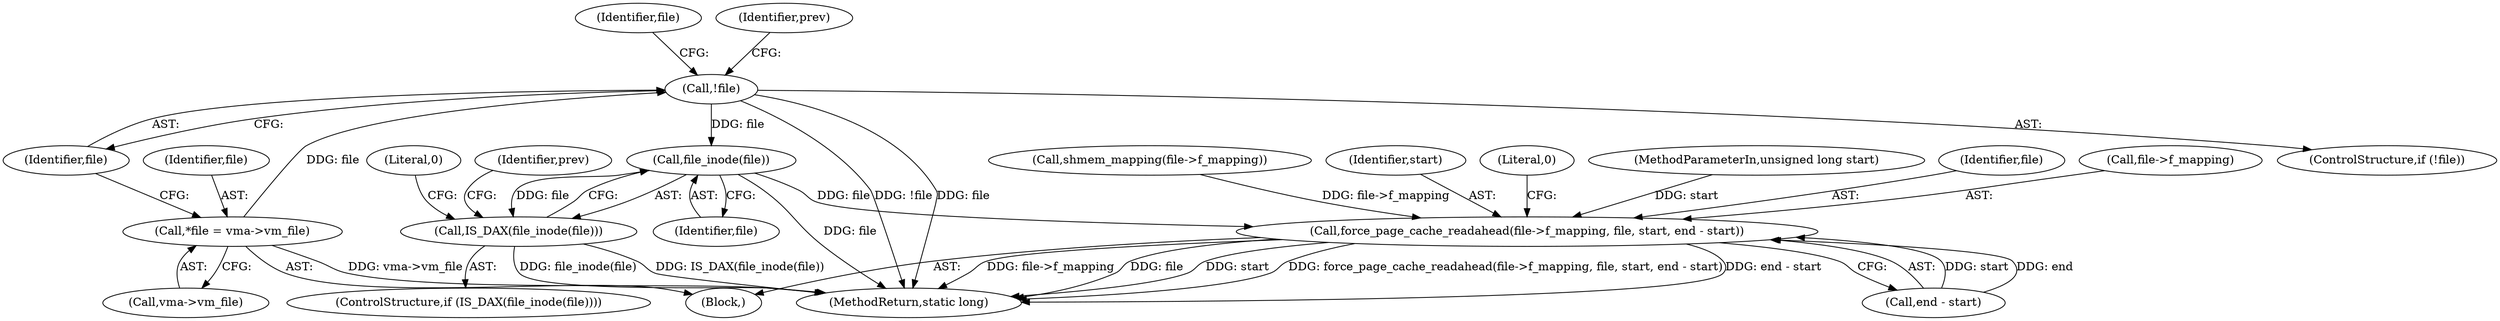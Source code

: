 digraph "0_linux_6ea8d958a2c95a1d514015d4e29ba21a8c0a1a91@pointer" {
"1000114" [label="(Call,!file)"];
"1000108" [label="(Call,*file = vma->vm_file)"];
"1000148" [label="(Call,file_inode(file))"];
"1000147" [label="(Call,IS_DAX(file_inode(file)))"];
"1000194" [label="(Call,force_page_cache_readahead(file->f_mapping, file, start, end - start))"];
"1000104" [label="(MethodParameterIn,unsigned long start)"];
"1000155" [label="(Identifier,prev)"];
"1000152" [label="(Literal,0)"];
"1000106" [label="(Block,)"];
"1000198" [label="(Identifier,file)"];
"1000194" [label="(Call,force_page_cache_readahead(file->f_mapping, file, start, end - start))"];
"1000115" [label="(Identifier,file)"];
"1000130" [label="(Identifier,file)"];
"1000195" [label="(Call,file->f_mapping)"];
"1000128" [label="(Call,shmem_mapping(file->f_mapping))"];
"1000110" [label="(Call,vma->vm_file)"];
"1000114" [label="(Call,!file)"];
"1000109" [label="(Identifier,file)"];
"1000200" [label="(Call,end - start)"];
"1000113" [label="(ControlStructure,if (!file))"];
"1000147" [label="(Call,IS_DAX(file_inode(file)))"];
"1000149" [label="(Identifier,file)"];
"1000119" [label="(Identifier,prev)"];
"1000146" [label="(ControlStructure,if (IS_DAX(file_inode(file))))"];
"1000205" [label="(MethodReturn,static long)"];
"1000108" [label="(Call,*file = vma->vm_file)"];
"1000148" [label="(Call,file_inode(file))"];
"1000199" [label="(Identifier,start)"];
"1000204" [label="(Literal,0)"];
"1000114" -> "1000113"  [label="AST: "];
"1000114" -> "1000115"  [label="CFG: "];
"1000115" -> "1000114"  [label="AST: "];
"1000119" -> "1000114"  [label="CFG: "];
"1000130" -> "1000114"  [label="CFG: "];
"1000114" -> "1000205"  [label="DDG: !file"];
"1000114" -> "1000205"  [label="DDG: file"];
"1000108" -> "1000114"  [label="DDG: file"];
"1000114" -> "1000148"  [label="DDG: file"];
"1000108" -> "1000106"  [label="AST: "];
"1000108" -> "1000110"  [label="CFG: "];
"1000109" -> "1000108"  [label="AST: "];
"1000110" -> "1000108"  [label="AST: "];
"1000115" -> "1000108"  [label="CFG: "];
"1000108" -> "1000205"  [label="DDG: vma->vm_file"];
"1000148" -> "1000147"  [label="AST: "];
"1000148" -> "1000149"  [label="CFG: "];
"1000149" -> "1000148"  [label="AST: "];
"1000147" -> "1000148"  [label="CFG: "];
"1000148" -> "1000205"  [label="DDG: file"];
"1000148" -> "1000147"  [label="DDG: file"];
"1000148" -> "1000194"  [label="DDG: file"];
"1000147" -> "1000146"  [label="AST: "];
"1000152" -> "1000147"  [label="CFG: "];
"1000155" -> "1000147"  [label="CFG: "];
"1000147" -> "1000205"  [label="DDG: file_inode(file)"];
"1000147" -> "1000205"  [label="DDG: IS_DAX(file_inode(file))"];
"1000194" -> "1000106"  [label="AST: "];
"1000194" -> "1000200"  [label="CFG: "];
"1000195" -> "1000194"  [label="AST: "];
"1000198" -> "1000194"  [label="AST: "];
"1000199" -> "1000194"  [label="AST: "];
"1000200" -> "1000194"  [label="AST: "];
"1000204" -> "1000194"  [label="CFG: "];
"1000194" -> "1000205"  [label="DDG: start"];
"1000194" -> "1000205"  [label="DDG: force_page_cache_readahead(file->f_mapping, file, start, end - start)"];
"1000194" -> "1000205"  [label="DDG: end - start"];
"1000194" -> "1000205"  [label="DDG: file->f_mapping"];
"1000194" -> "1000205"  [label="DDG: file"];
"1000128" -> "1000194"  [label="DDG: file->f_mapping"];
"1000200" -> "1000194"  [label="DDG: start"];
"1000200" -> "1000194"  [label="DDG: end"];
"1000104" -> "1000194"  [label="DDG: start"];
}
